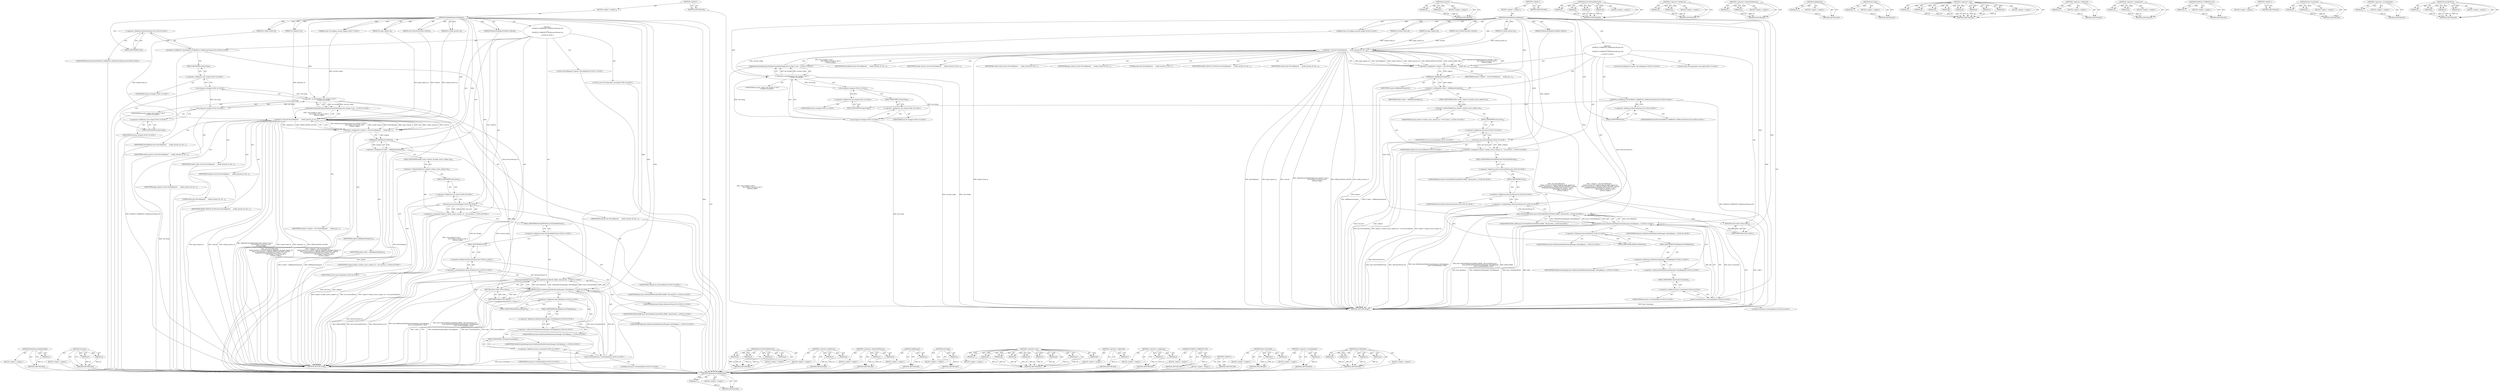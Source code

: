 digraph "base.BindOnce" {
vulnerable_141 [label=<(METHOD,MediaDeviceSaltAndOrigin)>];
vulnerable_142 [label=<(PARAM,p1)>];
vulnerable_143 [label=<(BLOCK,&lt;empty&gt;,&lt;empty&gt;)>];
vulnerable_144 [label=<(METHOD_RETURN,ANY)>];
vulnerable_162 [label=<(METHOD,std.move)>];
vulnerable_163 [label=<(PARAM,p1)>];
vulnerable_164 [label=<(PARAM,p2)>];
vulnerable_165 [label=<(BLOCK,&lt;empty&gt;,&lt;empty&gt;)>];
vulnerable_166 [label=<(METHOD_RETURN,ANY)>];
vulnerable_6 [label=<(METHOD,&lt;global&gt;)<SUB>1</SUB>>];
vulnerable_7 [label=<(BLOCK,&lt;empty&gt;,&lt;empty&gt;)<SUB>1</SUB>>];
vulnerable_8 [label=<(METHOD,MakeMediaAccessRequest)<SUB>1</SUB>>];
vulnerable_9 [label=<(PARAM,int render_process_id)<SUB>2</SUB>>];
vulnerable_10 [label=<(PARAM,int render_frame_id)<SUB>3</SUB>>];
vulnerable_11 [label=<(PARAM,int page_request_id)<SUB>4</SUB>>];
vulnerable_12 [label=<(PARAM,const StreamControls&amp; controls)<SUB>5</SUB>>];
vulnerable_13 [label="<(PARAM,const url::Origin&amp; security_origin)<SUB>6</SUB>>"];
vulnerable_14 [label=<(PARAM,MediaAccessRequestCallback callback)<SUB>7</SUB>>];
vulnerable_15 [label="<(BLOCK,{
   DCHECK_CURRENTLY_ON(BrowserThread::IO);
 
...,{
   DCHECK_CURRENTLY_ON(BrowserThread::IO);
 
...)<SUB>7</SUB>>"];
vulnerable_16 [label="<(DCHECK_CURRENTLY_ON,DCHECK_CURRENTLY_ON(BrowserThread::IO))<SUB>8</SUB>>"];
vulnerable_17 [label="<(&lt;operator&gt;.fieldAccess,BrowserThread::IO)<SUB>8</SUB>>"];
vulnerable_18 [label="<(IDENTIFIER,BrowserThread,DCHECK_CURRENTLY_ON(BrowserThread::IO))<SUB>8</SUB>>"];
vulnerable_19 [label=<(FIELD_IDENTIFIER,IO,IO)<SUB>8</SUB>>];
vulnerable_20 [label="<(LOCAL,DeviceRequest* request: DeviceRequest*)<SUB>10</SUB>>"];
vulnerable_21 [label=<(&lt;operator&gt;.assignment,* request = new DeviceRequest(
      render_pro...)<SUB>10</SUB>>];
vulnerable_22 [label=<(IDENTIFIER,request,* request = new DeviceRequest(
      render_pro...)<SUB>10</SUB>>];
vulnerable_23 [label=<(&lt;operator&gt;.new,new DeviceRequest(
      render_process_id, ren...)<SUB>10</SUB>>];
vulnerable_24 [label=<(IDENTIFIER,DeviceRequest,new DeviceRequest(
      render_process_id, ren...)<SUB>10</SUB>>];
vulnerable_25 [label=<(IDENTIFIER,render_process_id,new DeviceRequest(
      render_process_id, ren...)<SUB>11</SUB>>];
vulnerable_26 [label=<(IDENTIFIER,render_frame_id,new DeviceRequest(
      render_process_id, ren...)<SUB>11</SUB>>];
vulnerable_27 [label=<(IDENTIFIER,page_request_id,new DeviceRequest(
      render_process_id, ren...)<SUB>11</SUB>>];
vulnerable_28 [label=<(LITERAL,false,new DeviceRequest(
      render_process_id, ren...)<SUB>12</SUB>>];
vulnerable_29 [label=<(IDENTIFIER,MEDIA_DEVICE_ACCESS,new DeviceRequest(
      render_process_id, ren...)<SUB>12</SUB>>];
vulnerable_30 [label=<(IDENTIFIER,controls,new DeviceRequest(
      render_process_id, ren...)<SUB>12</SUB>>];
vulnerable_31 [label="<(MediaDeviceSaltAndOrigin,MediaDeviceSaltAndOrigin{std::string() /* salt ...)<SUB>13</SUB>>"];
vulnerable_32 [label="<(&lt;operator&gt;.arrayInitializer,{std::string() /* salt */,
                    ...)<SUB>13</SUB>>"];
vulnerable_33 [label="<(std.string,std::string())<SUB>13</SUB>>"];
vulnerable_34 [label="<(&lt;operator&gt;.fieldAccess,std::string)<SUB>13</SUB>>"];
vulnerable_35 [label="<(IDENTIFIER,std,std::string())<SUB>13</SUB>>"];
vulnerable_36 [label=<(FIELD_IDENTIFIER,string,string)<SUB>13</SUB>>];
vulnerable_37 [label="<(std.string,std::string())<SUB>14</SUB>>"];
vulnerable_38 [label="<(&lt;operator&gt;.fieldAccess,std::string)<SUB>14</SUB>>"];
vulnerable_39 [label="<(IDENTIFIER,std,std::string())<SUB>14</SUB>>"];
vulnerable_40 [label=<(FIELD_IDENTIFIER,string,string)<SUB>14</SUB>>];
vulnerable_41 [label="<(IDENTIFIER,security_origin,{std::string() /* salt */,
                    ...)<SUB>15</SUB>>"];
vulnerable_42 [label="<(LOCAL,const std.string label: std.string)<SUB>17</SUB>>"];
vulnerable_43 [label=<(&lt;operator&gt;.assignment,&amp; label = AddRequest(request))<SUB>17</SUB>>];
vulnerable_44 [label=<(IDENTIFIER,label,&amp; label = AddRequest(request))<SUB>17</SUB>>];
vulnerable_45 [label=<(AddRequest,AddRequest(request))<SUB>17</SUB>>];
vulnerable_46 [label=<(IDENTIFIER,request,AddRequest(request))<SUB>17</SUB>>];
vulnerable_47 [label="<(&lt;operator&gt;.assignment,request-&gt;media_access_request_cb = std::move(ca...)<SUB>19</SUB>>"];
vulnerable_48 [label=<(&lt;operator&gt;.indirectFieldAccess,request-&gt;media_access_request_cb)<SUB>19</SUB>>];
vulnerable_49 [label="<(IDENTIFIER,request,request-&gt;media_access_request_cb = std::move(ca...)<SUB>19</SUB>>"];
vulnerable_50 [label=<(FIELD_IDENTIFIER,media_access_request_cb,media_access_request_cb)<SUB>19</SUB>>];
vulnerable_51 [label="<(std.move,std::move(callback))<SUB>19</SUB>>"];
vulnerable_52 [label="<(&lt;operator&gt;.fieldAccess,std::move)<SUB>19</SUB>>"];
vulnerable_53 [label="<(IDENTIFIER,std,std::move(callback))<SUB>19</SUB>>"];
vulnerable_54 [label=<(FIELD_IDENTIFIER,move,move)<SUB>19</SUB>>];
vulnerable_55 [label="<(IDENTIFIER,callback,std::move(callback))<SUB>19</SUB>>"];
vulnerable_56 [label="<(base.PostTaskWithTraits,base::PostTaskWithTraits(FROM_HERE, {BrowserThr...)<SUB>20</SUB>>"];
vulnerable_57 [label="<(&lt;operator&gt;.fieldAccess,base::PostTaskWithTraits)<SUB>20</SUB>>"];
vulnerable_58 [label="<(IDENTIFIER,base,base::PostTaskWithTraits(FROM_HERE, {BrowserThr...)<SUB>20</SUB>>"];
vulnerable_59 [label=<(FIELD_IDENTIFIER,PostTaskWithTraits,PostTaskWithTraits)<SUB>20</SUB>>];
vulnerable_60 [label="<(IDENTIFIER,FROM_HERE,base::PostTaskWithTraits(FROM_HERE, {BrowserThr...)<SUB>20</SUB>>"];
vulnerable_61 [label="<(&lt;operator&gt;.arrayInitializer,{BrowserThread::IO})<SUB>20</SUB>>"];
vulnerable_62 [label="<(&lt;operator&gt;.fieldAccess,BrowserThread::IO)<SUB>20</SUB>>"];
vulnerable_63 [label="<(IDENTIFIER,BrowserThread,{BrowserThread::IO})<SUB>20</SUB>>"];
vulnerable_64 [label=<(FIELD_IDENTIFIER,IO,IO)<SUB>20</SUB>>];
vulnerable_65 [label="<(base.BindOnce,base::BindOnce(&amp;MediaStreamManager::SetUpReques...)<SUB>21</SUB>>"];
vulnerable_66 [label="<(&lt;operator&gt;.fieldAccess,base::BindOnce)<SUB>21</SUB>>"];
vulnerable_67 [label="<(IDENTIFIER,base,base::BindOnce(&amp;MediaStreamManager::SetUpReques...)<SUB>21</SUB>>"];
vulnerable_68 [label=<(FIELD_IDENTIFIER,BindOnce,BindOnce)<SUB>21</SUB>>];
vulnerable_69 [label="<(&lt;operator&gt;.addressOf,&amp;MediaStreamManager::SetUpRequest)<SUB>21</SUB>>"];
vulnerable_70 [label="<(&lt;operator&gt;.fieldAccess,MediaStreamManager::SetUpRequest)<SUB>21</SUB>>"];
vulnerable_71 [label="<(IDENTIFIER,MediaStreamManager,base::BindOnce(&amp;MediaStreamManager::SetUpReques...)<SUB>21</SUB>>"];
vulnerable_72 [label=<(FIELD_IDENTIFIER,SetUpRequest,SetUpRequest)<SUB>21</SUB>>];
vulnerable_73 [label="<(base.Unretained,base::Unretained(this))<SUB>22</SUB>>"];
vulnerable_74 [label="<(&lt;operator&gt;.fieldAccess,base::Unretained)<SUB>22</SUB>>"];
vulnerable_75 [label="<(IDENTIFIER,base,base::Unretained(this))<SUB>22</SUB>>"];
vulnerable_76 [label=<(FIELD_IDENTIFIER,Unretained,Unretained)<SUB>22</SUB>>];
vulnerable_77 [label="<(LITERAL,this,base::Unretained(this))<SUB>22</SUB>>"];
vulnerable_78 [label="<(IDENTIFIER,label,base::BindOnce(&amp;MediaStreamManager::SetUpReques...)<SUB>22</SUB>>"];
vulnerable_79 [label=<(RETURN,return label;,return label;)<SUB>23</SUB>>];
vulnerable_80 [label=<(IDENTIFIER,label,return label;)<SUB>23</SUB>>];
vulnerable_81 [label=<(METHOD_RETURN,string)<SUB>1</SUB>>];
vulnerable_83 [label=<(METHOD_RETURN,ANY)<SUB>1</SUB>>];
vulnerable_167 [label=<(METHOD,base.PostTaskWithTraits)>];
vulnerable_168 [label=<(PARAM,p1)>];
vulnerable_169 [label=<(PARAM,p2)>];
vulnerable_170 [label=<(PARAM,p3)>];
vulnerable_171 [label=<(PARAM,p4)>];
vulnerable_172 [label=<(BLOCK,&lt;empty&gt;,&lt;empty&gt;)>];
vulnerable_173 [label=<(METHOD_RETURN,ANY)>];
vulnerable_120 [label=<(METHOD,&lt;operator&gt;.fieldAccess)>];
vulnerable_121 [label=<(PARAM,p1)>];
vulnerable_122 [label=<(PARAM,p2)>];
vulnerable_123 [label=<(BLOCK,&lt;empty&gt;,&lt;empty&gt;)>];
vulnerable_124 [label=<(METHOD_RETURN,ANY)>];
vulnerable_157 [label=<(METHOD,&lt;operator&gt;.indirectFieldAccess)>];
vulnerable_158 [label=<(PARAM,p1)>];
vulnerable_159 [label=<(PARAM,p2)>];
vulnerable_160 [label=<(BLOCK,&lt;empty&gt;,&lt;empty&gt;)>];
vulnerable_161 [label=<(METHOD_RETURN,ANY)>];
vulnerable_153 [label=<(METHOD,AddRequest)>];
vulnerable_154 [label=<(PARAM,p1)>];
vulnerable_155 [label=<(BLOCK,&lt;empty&gt;,&lt;empty&gt;)>];
vulnerable_156 [label=<(METHOD_RETURN,ANY)>];
vulnerable_149 [label=<(METHOD,std.string)>];
vulnerable_150 [label=<(PARAM,p1)>];
vulnerable_151 [label=<(BLOCK,&lt;empty&gt;,&lt;empty&gt;)>];
vulnerable_152 [label=<(METHOD_RETURN,ANY)>];
vulnerable_130 [label=<(METHOD,&lt;operator&gt;.new)>];
vulnerable_131 [label=<(PARAM,p1)>];
vulnerable_132 [label=<(PARAM,p2)>];
vulnerable_133 [label=<(PARAM,p3)>];
vulnerable_134 [label=<(PARAM,p4)>];
vulnerable_135 [label=<(PARAM,p5)>];
vulnerable_136 [label=<(PARAM,p6)>];
vulnerable_137 [label=<(PARAM,p7)>];
vulnerable_138 [label=<(PARAM,p8)>];
vulnerable_139 [label=<(BLOCK,&lt;empty&gt;,&lt;empty&gt;)>];
vulnerable_140 [label=<(METHOD_RETURN,ANY)>];
vulnerable_181 [label=<(METHOD,&lt;operator&gt;.addressOf)>];
vulnerable_182 [label=<(PARAM,p1)>];
vulnerable_183 [label=<(BLOCK,&lt;empty&gt;,&lt;empty&gt;)>];
vulnerable_184 [label=<(METHOD_RETURN,ANY)>];
vulnerable_125 [label=<(METHOD,&lt;operator&gt;.assignment)>];
vulnerable_126 [label=<(PARAM,p1)>];
vulnerable_127 [label=<(PARAM,p2)>];
vulnerable_128 [label=<(BLOCK,&lt;empty&gt;,&lt;empty&gt;)>];
vulnerable_129 [label=<(METHOD_RETURN,ANY)>];
vulnerable_116 [label=<(METHOD,DCHECK_CURRENTLY_ON)>];
vulnerable_117 [label=<(PARAM,p1)>];
vulnerable_118 [label=<(BLOCK,&lt;empty&gt;,&lt;empty&gt;)>];
vulnerable_119 [label=<(METHOD_RETURN,ANY)>];
vulnerable_110 [label=<(METHOD,&lt;global&gt;)<SUB>1</SUB>>];
vulnerable_111 [label=<(BLOCK,&lt;empty&gt;,&lt;empty&gt;)>];
vulnerable_112 [label=<(METHOD_RETURN,ANY)>];
vulnerable_185 [label=<(METHOD,base.Unretained)>];
vulnerable_186 [label=<(PARAM,p1)>];
vulnerable_187 [label=<(PARAM,p2)>];
vulnerable_188 [label=<(BLOCK,&lt;empty&gt;,&lt;empty&gt;)>];
vulnerable_189 [label=<(METHOD_RETURN,ANY)>];
vulnerable_145 [label=<(METHOD,&lt;operator&gt;.arrayInitializer)>];
vulnerable_146 [label=<(PARAM,p1)>];
vulnerable_147 [label=<(BLOCK,&lt;empty&gt;,&lt;empty&gt;)>];
vulnerable_148 [label=<(METHOD_RETURN,ANY)>];
vulnerable_174 [label=<(METHOD,base.BindOnce)>];
vulnerable_175 [label=<(PARAM,p1)>];
vulnerable_176 [label=<(PARAM,p2)>];
vulnerable_177 [label=<(PARAM,p3)>];
vulnerable_178 [label=<(PARAM,p4)>];
vulnerable_179 [label=<(BLOCK,&lt;empty&gt;,&lt;empty&gt;)>];
vulnerable_180 [label=<(METHOD_RETURN,ANY)>];
fixed_144 [label=<(METHOD,MediaDeviceSaltAndOrigin)>];
fixed_145 [label=<(PARAM,p1)>];
fixed_146 [label=<(BLOCK,&lt;empty&gt;,&lt;empty&gt;)>];
fixed_147 [label=<(METHOD_RETURN,ANY)>];
fixed_165 [label=<(METHOD,std.move)>];
fixed_166 [label=<(PARAM,p1)>];
fixed_167 [label=<(PARAM,p2)>];
fixed_168 [label=<(BLOCK,&lt;empty&gt;,&lt;empty&gt;)>];
fixed_169 [label=<(METHOD_RETURN,ANY)>];
fixed_6 [label=<(METHOD,&lt;global&gt;)<SUB>1</SUB>>];
fixed_7 [label=<(BLOCK,&lt;empty&gt;,&lt;empty&gt;)<SUB>1</SUB>>];
fixed_8 [label=<(METHOD,MakeMediaAccessRequest)<SUB>1</SUB>>];
fixed_9 [label=<(PARAM,int render_process_id)<SUB>2</SUB>>];
fixed_10 [label=<(PARAM,int render_frame_id)<SUB>3</SUB>>];
fixed_11 [label=<(PARAM,int requester_id)<SUB>4</SUB>>];
fixed_12 [label=<(PARAM,int page_request_id)<SUB>5</SUB>>];
fixed_13 [label=<(PARAM,const StreamControls&amp; controls)<SUB>6</SUB>>];
fixed_14 [label="<(PARAM,const url::Origin&amp; security_origin)<SUB>7</SUB>>"];
fixed_15 [label=<(PARAM,MediaAccessRequestCallback callback)<SUB>8</SUB>>];
fixed_16 [label="<(BLOCK,{
   DCHECK_CURRENTLY_ON(BrowserThread::IO);
 
...,{
   DCHECK_CURRENTLY_ON(BrowserThread::IO);
 
...)<SUB>8</SUB>>"];
fixed_17 [label="<(DCHECK_CURRENTLY_ON,DCHECK_CURRENTLY_ON(BrowserThread::IO))<SUB>9</SUB>>"];
fixed_18 [label="<(&lt;operator&gt;.fieldAccess,BrowserThread::IO)<SUB>9</SUB>>"];
fixed_19 [label="<(IDENTIFIER,BrowserThread,DCHECK_CURRENTLY_ON(BrowserThread::IO))<SUB>9</SUB>>"];
fixed_20 [label=<(FIELD_IDENTIFIER,IO,IO)<SUB>9</SUB>>];
fixed_21 [label="<(LOCAL,DeviceRequest* request: DeviceRequest*)<SUB>11</SUB>>"];
fixed_22 [label=<(&lt;operator&gt;.assignment,* request = new DeviceRequest(
      render_pro...)<SUB>11</SUB>>];
fixed_23 [label=<(IDENTIFIER,request,* request = new DeviceRequest(
      render_pro...)<SUB>11</SUB>>];
fixed_24 [label=<(&lt;operator&gt;.new,new DeviceRequest(
      render_process_id, ren...)<SUB>11</SUB>>];
fixed_25 [label=<(IDENTIFIER,DeviceRequest,new DeviceRequest(
      render_process_id, ren...)<SUB>11</SUB>>];
fixed_26 [label=<(IDENTIFIER,render_process_id,new DeviceRequest(
      render_process_id, ren...)<SUB>12</SUB>>];
fixed_27 [label=<(IDENTIFIER,render_frame_id,new DeviceRequest(
      render_process_id, ren...)<SUB>12</SUB>>];
fixed_28 [label=<(IDENTIFIER,requester_id,new DeviceRequest(
      render_process_id, ren...)<SUB>12</SUB>>];
fixed_29 [label=<(IDENTIFIER,page_request_id,new DeviceRequest(
      render_process_id, ren...)<SUB>12</SUB>>];
fixed_30 [label=<(LITERAL,false,new DeviceRequest(
      render_process_id, ren...)<SUB>13</SUB>>];
fixed_31 [label=<(IDENTIFIER,MEDIA_DEVICE_ACCESS,new DeviceRequest(
      render_process_id, ren...)<SUB>13</SUB>>];
fixed_32 [label=<(IDENTIFIER,controls,new DeviceRequest(
      render_process_id, ren...)<SUB>13</SUB>>];
fixed_33 [label="<(MediaDeviceSaltAndOrigin,MediaDeviceSaltAndOrigin{std::string() /* salt ...)<SUB>14</SUB>>"];
fixed_34 [label="<(&lt;operator&gt;.arrayInitializer,{std::string() /* salt */,
                    ...)<SUB>14</SUB>>"];
fixed_35 [label="<(std.string,std::string())<SUB>14</SUB>>"];
fixed_36 [label="<(&lt;operator&gt;.fieldAccess,std::string)<SUB>14</SUB>>"];
fixed_37 [label="<(IDENTIFIER,std,std::string())<SUB>14</SUB>>"];
fixed_38 [label=<(FIELD_IDENTIFIER,string,string)<SUB>14</SUB>>];
fixed_39 [label="<(std.string,std::string())<SUB>15</SUB>>"];
fixed_40 [label="<(&lt;operator&gt;.fieldAccess,std::string)<SUB>15</SUB>>"];
fixed_41 [label="<(IDENTIFIER,std,std::string())<SUB>15</SUB>>"];
fixed_42 [label=<(FIELD_IDENTIFIER,string,string)<SUB>15</SUB>>];
fixed_43 [label="<(IDENTIFIER,security_origin,{std::string() /* salt */,
                    ...)<SUB>16</SUB>>"];
fixed_44 [label="<(LOCAL,const std.string label: std.string)<SUB>18</SUB>>"];
fixed_45 [label=<(&lt;operator&gt;.assignment,&amp; label = AddRequest(request))<SUB>18</SUB>>];
fixed_46 [label=<(IDENTIFIER,label,&amp; label = AddRequest(request))<SUB>18</SUB>>];
fixed_47 [label=<(AddRequest,AddRequest(request))<SUB>18</SUB>>];
fixed_48 [label=<(IDENTIFIER,request,AddRequest(request))<SUB>18</SUB>>];
fixed_49 [label="<(&lt;operator&gt;.assignment,request-&gt;media_access_request_cb = std::move(ca...)<SUB>20</SUB>>"];
fixed_50 [label=<(&lt;operator&gt;.indirectFieldAccess,request-&gt;media_access_request_cb)<SUB>20</SUB>>];
fixed_51 [label="<(IDENTIFIER,request,request-&gt;media_access_request_cb = std::move(ca...)<SUB>20</SUB>>"];
fixed_52 [label=<(FIELD_IDENTIFIER,media_access_request_cb,media_access_request_cb)<SUB>20</SUB>>];
fixed_53 [label="<(std.move,std::move(callback))<SUB>20</SUB>>"];
fixed_54 [label="<(&lt;operator&gt;.fieldAccess,std::move)<SUB>20</SUB>>"];
fixed_55 [label="<(IDENTIFIER,std,std::move(callback))<SUB>20</SUB>>"];
fixed_56 [label=<(FIELD_IDENTIFIER,move,move)<SUB>20</SUB>>];
fixed_57 [label="<(IDENTIFIER,callback,std::move(callback))<SUB>20</SUB>>"];
fixed_58 [label="<(base.PostTaskWithTraits,base::PostTaskWithTraits(FROM_HERE, {BrowserThr...)<SUB>21</SUB>>"];
fixed_59 [label="<(&lt;operator&gt;.fieldAccess,base::PostTaskWithTraits)<SUB>21</SUB>>"];
fixed_60 [label="<(IDENTIFIER,base,base::PostTaskWithTraits(FROM_HERE, {BrowserThr...)<SUB>21</SUB>>"];
fixed_61 [label=<(FIELD_IDENTIFIER,PostTaskWithTraits,PostTaskWithTraits)<SUB>21</SUB>>];
fixed_62 [label="<(IDENTIFIER,FROM_HERE,base::PostTaskWithTraits(FROM_HERE, {BrowserThr...)<SUB>21</SUB>>"];
fixed_63 [label="<(&lt;operator&gt;.arrayInitializer,{BrowserThread::IO})<SUB>21</SUB>>"];
fixed_64 [label="<(&lt;operator&gt;.fieldAccess,BrowserThread::IO)<SUB>21</SUB>>"];
fixed_65 [label="<(IDENTIFIER,BrowserThread,{BrowserThread::IO})<SUB>21</SUB>>"];
fixed_66 [label=<(FIELD_IDENTIFIER,IO,IO)<SUB>21</SUB>>];
fixed_67 [label="<(base.BindOnce,base::BindOnce(&amp;MediaStreamManager::SetUpReques...)<SUB>22</SUB>>"];
fixed_68 [label="<(&lt;operator&gt;.fieldAccess,base::BindOnce)<SUB>22</SUB>>"];
fixed_69 [label="<(IDENTIFIER,base,base::BindOnce(&amp;MediaStreamManager::SetUpReques...)<SUB>22</SUB>>"];
fixed_70 [label=<(FIELD_IDENTIFIER,BindOnce,BindOnce)<SUB>22</SUB>>];
fixed_71 [label="<(&lt;operator&gt;.addressOf,&amp;MediaStreamManager::SetUpRequest)<SUB>22</SUB>>"];
fixed_72 [label="<(&lt;operator&gt;.fieldAccess,MediaStreamManager::SetUpRequest)<SUB>22</SUB>>"];
fixed_73 [label="<(IDENTIFIER,MediaStreamManager,base::BindOnce(&amp;MediaStreamManager::SetUpReques...)<SUB>22</SUB>>"];
fixed_74 [label=<(FIELD_IDENTIFIER,SetUpRequest,SetUpRequest)<SUB>22</SUB>>];
fixed_75 [label="<(base.Unretained,base::Unretained(this))<SUB>23</SUB>>"];
fixed_76 [label="<(&lt;operator&gt;.fieldAccess,base::Unretained)<SUB>23</SUB>>"];
fixed_77 [label="<(IDENTIFIER,base,base::Unretained(this))<SUB>23</SUB>>"];
fixed_78 [label=<(FIELD_IDENTIFIER,Unretained,Unretained)<SUB>23</SUB>>];
fixed_79 [label="<(LITERAL,this,base::Unretained(this))<SUB>23</SUB>>"];
fixed_80 [label="<(IDENTIFIER,label,base::BindOnce(&amp;MediaStreamManager::SetUpReques...)<SUB>23</SUB>>"];
fixed_81 [label=<(RETURN,return label;,return label;)<SUB>24</SUB>>];
fixed_82 [label=<(IDENTIFIER,label,return label;)<SUB>24</SUB>>];
fixed_83 [label=<(METHOD_RETURN,string)<SUB>1</SUB>>];
fixed_85 [label=<(METHOD_RETURN,ANY)<SUB>1</SUB>>];
fixed_170 [label=<(METHOD,base.PostTaskWithTraits)>];
fixed_171 [label=<(PARAM,p1)>];
fixed_172 [label=<(PARAM,p2)>];
fixed_173 [label=<(PARAM,p3)>];
fixed_174 [label=<(PARAM,p4)>];
fixed_175 [label=<(BLOCK,&lt;empty&gt;,&lt;empty&gt;)>];
fixed_176 [label=<(METHOD_RETURN,ANY)>];
fixed_122 [label=<(METHOD,&lt;operator&gt;.fieldAccess)>];
fixed_123 [label=<(PARAM,p1)>];
fixed_124 [label=<(PARAM,p2)>];
fixed_125 [label=<(BLOCK,&lt;empty&gt;,&lt;empty&gt;)>];
fixed_126 [label=<(METHOD_RETURN,ANY)>];
fixed_160 [label=<(METHOD,&lt;operator&gt;.indirectFieldAccess)>];
fixed_161 [label=<(PARAM,p1)>];
fixed_162 [label=<(PARAM,p2)>];
fixed_163 [label=<(BLOCK,&lt;empty&gt;,&lt;empty&gt;)>];
fixed_164 [label=<(METHOD_RETURN,ANY)>];
fixed_156 [label=<(METHOD,AddRequest)>];
fixed_157 [label=<(PARAM,p1)>];
fixed_158 [label=<(BLOCK,&lt;empty&gt;,&lt;empty&gt;)>];
fixed_159 [label=<(METHOD_RETURN,ANY)>];
fixed_152 [label=<(METHOD,std.string)>];
fixed_153 [label=<(PARAM,p1)>];
fixed_154 [label=<(BLOCK,&lt;empty&gt;,&lt;empty&gt;)>];
fixed_155 [label=<(METHOD_RETURN,ANY)>];
fixed_132 [label=<(METHOD,&lt;operator&gt;.new)>];
fixed_133 [label=<(PARAM,p1)>];
fixed_134 [label=<(PARAM,p2)>];
fixed_135 [label=<(PARAM,p3)>];
fixed_136 [label=<(PARAM,p4)>];
fixed_137 [label=<(PARAM,p5)>];
fixed_138 [label=<(PARAM,p6)>];
fixed_139 [label=<(PARAM,p7)>];
fixed_140 [label=<(PARAM,p8)>];
fixed_141 [label=<(PARAM,p9)>];
fixed_142 [label=<(BLOCK,&lt;empty&gt;,&lt;empty&gt;)>];
fixed_143 [label=<(METHOD_RETURN,ANY)>];
fixed_184 [label=<(METHOD,&lt;operator&gt;.addressOf)>];
fixed_185 [label=<(PARAM,p1)>];
fixed_186 [label=<(BLOCK,&lt;empty&gt;,&lt;empty&gt;)>];
fixed_187 [label=<(METHOD_RETURN,ANY)>];
fixed_127 [label=<(METHOD,&lt;operator&gt;.assignment)>];
fixed_128 [label=<(PARAM,p1)>];
fixed_129 [label=<(PARAM,p2)>];
fixed_130 [label=<(BLOCK,&lt;empty&gt;,&lt;empty&gt;)>];
fixed_131 [label=<(METHOD_RETURN,ANY)>];
fixed_118 [label=<(METHOD,DCHECK_CURRENTLY_ON)>];
fixed_119 [label=<(PARAM,p1)>];
fixed_120 [label=<(BLOCK,&lt;empty&gt;,&lt;empty&gt;)>];
fixed_121 [label=<(METHOD_RETURN,ANY)>];
fixed_112 [label=<(METHOD,&lt;global&gt;)<SUB>1</SUB>>];
fixed_113 [label=<(BLOCK,&lt;empty&gt;,&lt;empty&gt;)>];
fixed_114 [label=<(METHOD_RETURN,ANY)>];
fixed_188 [label=<(METHOD,base.Unretained)>];
fixed_189 [label=<(PARAM,p1)>];
fixed_190 [label=<(PARAM,p2)>];
fixed_191 [label=<(BLOCK,&lt;empty&gt;,&lt;empty&gt;)>];
fixed_192 [label=<(METHOD_RETURN,ANY)>];
fixed_148 [label=<(METHOD,&lt;operator&gt;.arrayInitializer)>];
fixed_149 [label=<(PARAM,p1)>];
fixed_150 [label=<(BLOCK,&lt;empty&gt;,&lt;empty&gt;)>];
fixed_151 [label=<(METHOD_RETURN,ANY)>];
fixed_177 [label=<(METHOD,base.BindOnce)>];
fixed_178 [label=<(PARAM,p1)>];
fixed_179 [label=<(PARAM,p2)>];
fixed_180 [label=<(PARAM,p3)>];
fixed_181 [label=<(PARAM,p4)>];
fixed_182 [label=<(BLOCK,&lt;empty&gt;,&lt;empty&gt;)>];
fixed_183 [label=<(METHOD_RETURN,ANY)>];
vulnerable_141 -> vulnerable_142  [key=0, label="AST: "];
vulnerable_141 -> vulnerable_142  [key=1, label="DDG: "];
vulnerable_141 -> vulnerable_143  [key=0, label="AST: "];
vulnerable_141 -> vulnerable_144  [key=0, label="AST: "];
vulnerable_141 -> vulnerable_144  [key=1, label="CFG: "];
vulnerable_142 -> vulnerable_144  [key=0, label="DDG: p1"];
vulnerable_162 -> vulnerable_163  [key=0, label="AST: "];
vulnerable_162 -> vulnerable_163  [key=1, label="DDG: "];
vulnerable_162 -> vulnerable_165  [key=0, label="AST: "];
vulnerable_162 -> vulnerable_164  [key=0, label="AST: "];
vulnerable_162 -> vulnerable_164  [key=1, label="DDG: "];
vulnerable_162 -> vulnerable_166  [key=0, label="AST: "];
vulnerable_162 -> vulnerable_166  [key=1, label="CFG: "];
vulnerable_163 -> vulnerable_166  [key=0, label="DDG: p1"];
vulnerable_164 -> vulnerable_166  [key=0, label="DDG: p2"];
vulnerable_6 -> vulnerable_7  [key=0, label="AST: "];
vulnerable_6 -> vulnerable_83  [key=0, label="AST: "];
vulnerable_6 -> vulnerable_83  [key=1, label="CFG: "];
vulnerable_7 -> vulnerable_8  [key=0, label="AST: "];
vulnerable_8 -> vulnerable_9  [key=0, label="AST: "];
vulnerable_8 -> vulnerable_9  [key=1, label="DDG: "];
vulnerable_8 -> vulnerable_10  [key=0, label="AST: "];
vulnerable_8 -> vulnerable_10  [key=1, label="DDG: "];
vulnerable_8 -> vulnerable_11  [key=0, label="AST: "];
vulnerable_8 -> vulnerable_11  [key=1, label="DDG: "];
vulnerable_8 -> vulnerable_12  [key=0, label="AST: "];
vulnerable_8 -> vulnerable_12  [key=1, label="DDG: "];
vulnerable_8 -> vulnerable_13  [key=0, label="AST: "];
vulnerable_8 -> vulnerable_13  [key=1, label="DDG: "];
vulnerable_8 -> vulnerable_14  [key=0, label="AST: "];
vulnerable_8 -> vulnerable_14  [key=1, label="DDG: "];
vulnerable_8 -> vulnerable_15  [key=0, label="AST: "];
vulnerable_8 -> vulnerable_81  [key=0, label="AST: "];
vulnerable_8 -> vulnerable_19  [key=0, label="CFG: "];
vulnerable_8 -> vulnerable_56  [key=0, label="DDG: "];
vulnerable_8 -> vulnerable_80  [key=0, label="DDG: "];
vulnerable_8 -> vulnerable_23  [key=0, label="DDG: "];
vulnerable_8 -> vulnerable_45  [key=0, label="DDG: "];
vulnerable_8 -> vulnerable_51  [key=0, label="DDG: "];
vulnerable_8 -> vulnerable_65  [key=0, label="DDG: "];
vulnerable_8 -> vulnerable_73  [key=0, label="DDG: "];
vulnerable_8 -> vulnerable_32  [key=0, label="DDG: "];
vulnerable_9 -> vulnerable_23  [key=0, label="DDG: render_process_id"];
vulnerable_10 -> vulnerable_23  [key=0, label="DDG: render_frame_id"];
vulnerable_11 -> vulnerable_23  [key=0, label="DDG: page_request_id"];
vulnerable_12 -> vulnerable_23  [key=0, label="DDG: controls"];
vulnerable_13 -> vulnerable_32  [key=0, label="DDG: security_origin"];
vulnerable_14 -> vulnerable_51  [key=0, label="DDG: callback"];
vulnerable_15 -> vulnerable_16  [key=0, label="AST: "];
vulnerable_15 -> vulnerable_20  [key=0, label="AST: "];
vulnerable_15 -> vulnerable_21  [key=0, label="AST: "];
vulnerable_15 -> vulnerable_42  [key=0, label="AST: "];
vulnerable_15 -> vulnerable_43  [key=0, label="AST: "];
vulnerable_15 -> vulnerable_47  [key=0, label="AST: "];
vulnerable_15 -> vulnerable_56  [key=0, label="AST: "];
vulnerable_15 -> vulnerable_79  [key=0, label="AST: "];
vulnerable_16 -> vulnerable_17  [key=0, label="AST: "];
vulnerable_16 -> vulnerable_36  [key=0, label="CFG: "];
vulnerable_16 -> vulnerable_81  [key=0, label="DDG: DCHECK_CURRENTLY_ON(BrowserThread::IO)"];
vulnerable_16 -> vulnerable_61  [key=0, label="DDG: BrowserThread::IO"];
vulnerable_17 -> vulnerable_18  [key=0, label="AST: "];
vulnerable_17 -> vulnerable_19  [key=0, label="AST: "];
vulnerable_17 -> vulnerable_16  [key=0, label="CFG: "];
vulnerable_19 -> vulnerable_17  [key=0, label="CFG: "];
vulnerable_21 -> vulnerable_22  [key=0, label="AST: "];
vulnerable_21 -> vulnerable_23  [key=0, label="AST: "];
vulnerable_21 -> vulnerable_45  [key=0, label="CFG: "];
vulnerable_21 -> vulnerable_45  [key=1, label="DDG: request"];
vulnerable_21 -> vulnerable_81  [key=0, label="DDG: new DeviceRequest(
      render_process_id, render_frame_id, page_request_id,
       false /* user gesture */, MEDIA_DEVICE_ACCESS, controls,
       MediaDeviceSaltAndOrigin{std::string() /* salt */,
                                std::string() /* group_id_salt */,
                               security_origin})"];
vulnerable_21 -> vulnerable_81  [key=1, label="DDG: * request = new DeviceRequest(
      render_process_id, render_frame_id, page_request_id,
       false /* user gesture */, MEDIA_DEVICE_ACCESS, controls,
       MediaDeviceSaltAndOrigin{std::string() /* salt */,
                                std::string() /* group_id_salt */,
                               security_origin})"];
vulnerable_23 -> vulnerable_24  [key=0, label="AST: "];
vulnerable_23 -> vulnerable_25  [key=0, label="AST: "];
vulnerable_23 -> vulnerable_26  [key=0, label="AST: "];
vulnerable_23 -> vulnerable_27  [key=0, label="AST: "];
vulnerable_23 -> vulnerable_28  [key=0, label="AST: "];
vulnerable_23 -> vulnerable_29  [key=0, label="AST: "];
vulnerable_23 -> vulnerable_30  [key=0, label="AST: "];
vulnerable_23 -> vulnerable_31  [key=0, label="AST: "];
vulnerable_23 -> vulnerable_21  [key=0, label="CFG: "];
vulnerable_23 -> vulnerable_21  [key=1, label="DDG: page_request_id"];
vulnerable_23 -> vulnerable_21  [key=2, label="DDG: DeviceRequest"];
vulnerable_23 -> vulnerable_21  [key=3, label="DDG: render_frame_id"];
vulnerable_23 -> vulnerable_21  [key=4, label="DDG: render_process_id"];
vulnerable_23 -> vulnerable_21  [key=5, label="DDG: MEDIA_DEVICE_ACCESS"];
vulnerable_23 -> vulnerable_21  [key=6, label="DDG: controls"];
vulnerable_23 -> vulnerable_21  [key=7, label="DDG: false"];
vulnerable_23 -> vulnerable_21  [key=8, label="DDG: MediaDeviceSaltAndOrigin{std::string() /* salt */,
                                std::string() /* group_id_salt */,
                               security_origin}"];
vulnerable_23 -> vulnerable_81  [key=0, label="DDG: DeviceRequest"];
vulnerable_23 -> vulnerable_81  [key=1, label="DDG: render_process_id"];
vulnerable_23 -> vulnerable_81  [key=2, label="DDG: render_frame_id"];
vulnerable_23 -> vulnerable_81  [key=3, label="DDG: page_request_id"];
vulnerable_23 -> vulnerable_81  [key=4, label="DDG: controls"];
vulnerable_23 -> vulnerable_81  [key=5, label="DDG: MediaDeviceSaltAndOrigin{std::string() /* salt */,
                                std::string() /* group_id_salt */,
                               security_origin}"];
vulnerable_23 -> vulnerable_81  [key=6, label="DDG: MEDIA_DEVICE_ACCESS"];
vulnerable_31 -> vulnerable_32  [key=0, label="AST: "];
vulnerable_31 -> vulnerable_23  [key=0, label="CFG: "];
vulnerable_31 -> vulnerable_23  [key=1, label="DDG: {std::string() /* salt */,
                                std::string() /* group_id_salt */,
                               security_origin}"];
vulnerable_31 -> vulnerable_81  [key=0, label="DDG: {std::string() /* salt */,
                                std::string() /* group_id_salt */,
                               security_origin}"];
vulnerable_32 -> vulnerable_33  [key=0, label="AST: "];
vulnerable_32 -> vulnerable_37  [key=0, label="AST: "];
vulnerable_32 -> vulnerable_41  [key=0, label="AST: "];
vulnerable_32 -> vulnerable_31  [key=0, label="CFG: "];
vulnerable_32 -> vulnerable_31  [key=1, label="DDG: std::string()"];
vulnerable_32 -> vulnerable_31  [key=2, label="DDG: security_origin"];
vulnerable_32 -> vulnerable_81  [key=0, label="DDG: std::string()"];
vulnerable_32 -> vulnerable_81  [key=1, label="DDG: security_origin"];
vulnerable_33 -> vulnerable_34  [key=0, label="AST: "];
vulnerable_33 -> vulnerable_40  [key=0, label="CFG: "];
vulnerable_33 -> vulnerable_32  [key=0, label="DDG: std::string"];
vulnerable_33 -> vulnerable_37  [key=0, label="DDG: std::string"];
vulnerable_34 -> vulnerable_35  [key=0, label="AST: "];
vulnerable_34 -> vulnerable_36  [key=0, label="AST: "];
vulnerable_34 -> vulnerable_33  [key=0, label="CFG: "];
vulnerable_36 -> vulnerable_34  [key=0, label="CFG: "];
vulnerable_37 -> vulnerable_38  [key=0, label="AST: "];
vulnerable_37 -> vulnerable_32  [key=0, label="CFG: "];
vulnerable_37 -> vulnerable_32  [key=1, label="DDG: std::string"];
vulnerable_37 -> vulnerable_81  [key=0, label="DDG: std::string"];
vulnerable_38 -> vulnerable_39  [key=0, label="AST: "];
vulnerable_38 -> vulnerable_40  [key=0, label="AST: "];
vulnerable_38 -> vulnerable_37  [key=0, label="CFG: "];
vulnerable_40 -> vulnerable_38  [key=0, label="CFG: "];
vulnerable_43 -> vulnerable_44  [key=0, label="AST: "];
vulnerable_43 -> vulnerable_45  [key=0, label="AST: "];
vulnerable_43 -> vulnerable_50  [key=0, label="CFG: "];
vulnerable_43 -> vulnerable_81  [key=0, label="DDG: AddRequest(request)"];
vulnerable_43 -> vulnerable_81  [key=1, label="DDG: &amp; label = AddRequest(request)"];
vulnerable_43 -> vulnerable_65  [key=0, label="DDG: label"];
vulnerable_45 -> vulnerable_46  [key=0, label="AST: "];
vulnerable_45 -> vulnerable_43  [key=0, label="CFG: "];
vulnerable_45 -> vulnerable_43  [key=1, label="DDG: request"];
vulnerable_45 -> vulnerable_81  [key=0, label="DDG: request"];
vulnerable_47 -> vulnerable_48  [key=0, label="AST: "];
vulnerable_47 -> vulnerable_51  [key=0, label="AST: "];
vulnerable_47 -> vulnerable_59  [key=0, label="CFG: "];
vulnerable_47 -> vulnerable_81  [key=0, label="DDG: request-&gt;media_access_request_cb"];
vulnerable_47 -> vulnerable_81  [key=1, label="DDG: std::move(callback)"];
vulnerable_47 -> vulnerable_81  [key=2, label="DDG: request-&gt;media_access_request_cb = std::move(callback)"];
vulnerable_48 -> vulnerable_49  [key=0, label="AST: "];
vulnerable_48 -> vulnerable_50  [key=0, label="AST: "];
vulnerable_48 -> vulnerable_54  [key=0, label="CFG: "];
vulnerable_50 -> vulnerable_48  [key=0, label="CFG: "];
vulnerable_51 -> vulnerable_52  [key=0, label="AST: "];
vulnerable_51 -> vulnerable_55  [key=0, label="AST: "];
vulnerable_51 -> vulnerable_47  [key=0, label="CFG: "];
vulnerable_51 -> vulnerable_47  [key=1, label="DDG: std::move"];
vulnerable_51 -> vulnerable_47  [key=2, label="DDG: callback"];
vulnerable_51 -> vulnerable_81  [key=0, label="DDG: std::move"];
vulnerable_51 -> vulnerable_81  [key=1, label="DDG: callback"];
vulnerable_52 -> vulnerable_53  [key=0, label="AST: "];
vulnerable_52 -> vulnerable_54  [key=0, label="AST: "];
vulnerable_52 -> vulnerable_51  [key=0, label="CFG: "];
vulnerable_54 -> vulnerable_52  [key=0, label="CFG: "];
vulnerable_56 -> vulnerable_57  [key=0, label="AST: "];
vulnerable_56 -> vulnerable_60  [key=0, label="AST: "];
vulnerable_56 -> vulnerable_61  [key=0, label="AST: "];
vulnerable_56 -> vulnerable_65  [key=0, label="AST: "];
vulnerable_56 -> vulnerable_79  [key=0, label="CFG: "];
vulnerable_56 -> vulnerable_81  [key=0, label="DDG: base::PostTaskWithTraits"];
vulnerable_56 -> vulnerable_81  [key=1, label="DDG: {BrowserThread::IO}"];
vulnerable_56 -> vulnerable_81  [key=2, label="DDG: base::BindOnce(&amp;MediaStreamManager::SetUpRequest,
                                          base::Unretained(this), label)"];
vulnerable_56 -> vulnerable_81  [key=3, label="DDG: base::PostTaskWithTraits(FROM_HERE, {BrowserThread::IO},
                           base::BindOnce(&amp;MediaStreamManager::SetUpRequest,
                                          base::Unretained(this), label))"];
vulnerable_56 -> vulnerable_81  [key=4, label="DDG: FROM_HERE"];
vulnerable_57 -> vulnerable_58  [key=0, label="AST: "];
vulnerable_57 -> vulnerable_59  [key=0, label="AST: "];
vulnerable_57 -> vulnerable_64  [key=0, label="CFG: "];
vulnerable_59 -> vulnerable_57  [key=0, label="CFG: "];
vulnerable_61 -> vulnerable_62  [key=0, label="AST: "];
vulnerable_61 -> vulnerable_68  [key=0, label="CFG: "];
vulnerable_61 -> vulnerable_81  [key=0, label="DDG: BrowserThread::IO"];
vulnerable_61 -> vulnerable_56  [key=0, label="DDG: BrowserThread::IO"];
vulnerable_62 -> vulnerable_63  [key=0, label="AST: "];
vulnerable_62 -> vulnerable_64  [key=0, label="AST: "];
vulnerable_62 -> vulnerable_61  [key=0, label="CFG: "];
vulnerable_64 -> vulnerable_62  [key=0, label="CFG: "];
vulnerable_65 -> vulnerable_66  [key=0, label="AST: "];
vulnerable_65 -> vulnerable_69  [key=0, label="AST: "];
vulnerable_65 -> vulnerable_73  [key=0, label="AST: "];
vulnerable_65 -> vulnerable_78  [key=0, label="AST: "];
vulnerable_65 -> vulnerable_56  [key=0, label="CFG: "];
vulnerable_65 -> vulnerable_56  [key=1, label="DDG: base::BindOnce"];
vulnerable_65 -> vulnerable_56  [key=2, label="DDG: &amp;MediaStreamManager::SetUpRequest"];
vulnerable_65 -> vulnerable_56  [key=3, label="DDG: base::Unretained(this)"];
vulnerable_65 -> vulnerable_56  [key=4, label="DDG: label"];
vulnerable_65 -> vulnerable_81  [key=0, label="DDG: base::BindOnce"];
vulnerable_65 -> vulnerable_81  [key=1, label="DDG: &amp;MediaStreamManager::SetUpRequest"];
vulnerable_65 -> vulnerable_81  [key=2, label="DDG: base::Unretained(this)"];
vulnerable_65 -> vulnerable_81  [key=3, label="DDG: label"];
vulnerable_65 -> vulnerable_80  [key=0, label="DDG: label"];
vulnerable_66 -> vulnerable_67  [key=0, label="AST: "];
vulnerable_66 -> vulnerable_68  [key=0, label="AST: "];
vulnerable_66 -> vulnerable_72  [key=0, label="CFG: "];
vulnerable_68 -> vulnerable_66  [key=0, label="CFG: "];
vulnerable_69 -> vulnerable_70  [key=0, label="AST: "];
vulnerable_69 -> vulnerable_76  [key=0, label="CFG: "];
vulnerable_70 -> vulnerable_71  [key=0, label="AST: "];
vulnerable_70 -> vulnerable_72  [key=0, label="AST: "];
vulnerable_70 -> vulnerable_69  [key=0, label="CFG: "];
vulnerable_72 -> vulnerable_70  [key=0, label="CFG: "];
vulnerable_73 -> vulnerable_74  [key=0, label="AST: "];
vulnerable_73 -> vulnerable_77  [key=0, label="AST: "];
vulnerable_73 -> vulnerable_65  [key=0, label="CFG: "];
vulnerable_73 -> vulnerable_65  [key=1, label="DDG: base::Unretained"];
vulnerable_73 -> vulnerable_65  [key=2, label="DDG: this"];
vulnerable_73 -> vulnerable_81  [key=0, label="DDG: base::Unretained"];
vulnerable_74 -> vulnerable_75  [key=0, label="AST: "];
vulnerable_74 -> vulnerable_76  [key=0, label="AST: "];
vulnerable_74 -> vulnerable_73  [key=0, label="CFG: "];
vulnerable_76 -> vulnerable_74  [key=0, label="CFG: "];
vulnerable_79 -> vulnerable_80  [key=0, label="AST: "];
vulnerable_79 -> vulnerable_81  [key=0, label="CFG: "];
vulnerable_79 -> vulnerable_81  [key=1, label="DDG: &lt;RET&gt;"];
vulnerable_80 -> vulnerable_79  [key=0, label="DDG: label"];
vulnerable_167 -> vulnerable_168  [key=0, label="AST: "];
vulnerable_167 -> vulnerable_168  [key=1, label="DDG: "];
vulnerable_167 -> vulnerable_172  [key=0, label="AST: "];
vulnerable_167 -> vulnerable_169  [key=0, label="AST: "];
vulnerable_167 -> vulnerable_169  [key=1, label="DDG: "];
vulnerable_167 -> vulnerable_173  [key=0, label="AST: "];
vulnerable_167 -> vulnerable_173  [key=1, label="CFG: "];
vulnerable_167 -> vulnerable_170  [key=0, label="AST: "];
vulnerable_167 -> vulnerable_170  [key=1, label="DDG: "];
vulnerable_167 -> vulnerable_171  [key=0, label="AST: "];
vulnerable_167 -> vulnerable_171  [key=1, label="DDG: "];
vulnerable_168 -> vulnerable_173  [key=0, label="DDG: p1"];
vulnerable_169 -> vulnerable_173  [key=0, label="DDG: p2"];
vulnerable_170 -> vulnerable_173  [key=0, label="DDG: p3"];
vulnerable_171 -> vulnerable_173  [key=0, label="DDG: p4"];
vulnerable_120 -> vulnerable_121  [key=0, label="AST: "];
vulnerable_120 -> vulnerable_121  [key=1, label="DDG: "];
vulnerable_120 -> vulnerable_123  [key=0, label="AST: "];
vulnerable_120 -> vulnerable_122  [key=0, label="AST: "];
vulnerable_120 -> vulnerable_122  [key=1, label="DDG: "];
vulnerable_120 -> vulnerable_124  [key=0, label="AST: "];
vulnerable_120 -> vulnerable_124  [key=1, label="CFG: "];
vulnerable_121 -> vulnerable_124  [key=0, label="DDG: p1"];
vulnerable_122 -> vulnerable_124  [key=0, label="DDG: p2"];
vulnerable_157 -> vulnerable_158  [key=0, label="AST: "];
vulnerable_157 -> vulnerable_158  [key=1, label="DDG: "];
vulnerable_157 -> vulnerable_160  [key=0, label="AST: "];
vulnerable_157 -> vulnerable_159  [key=0, label="AST: "];
vulnerable_157 -> vulnerable_159  [key=1, label="DDG: "];
vulnerable_157 -> vulnerable_161  [key=0, label="AST: "];
vulnerable_157 -> vulnerable_161  [key=1, label="CFG: "];
vulnerable_158 -> vulnerable_161  [key=0, label="DDG: p1"];
vulnerable_159 -> vulnerable_161  [key=0, label="DDG: p2"];
vulnerable_153 -> vulnerable_154  [key=0, label="AST: "];
vulnerable_153 -> vulnerable_154  [key=1, label="DDG: "];
vulnerable_153 -> vulnerable_155  [key=0, label="AST: "];
vulnerable_153 -> vulnerable_156  [key=0, label="AST: "];
vulnerable_153 -> vulnerable_156  [key=1, label="CFG: "];
vulnerable_154 -> vulnerable_156  [key=0, label="DDG: p1"];
vulnerable_149 -> vulnerable_150  [key=0, label="AST: "];
vulnerable_149 -> vulnerable_150  [key=1, label="DDG: "];
vulnerable_149 -> vulnerable_151  [key=0, label="AST: "];
vulnerable_149 -> vulnerable_152  [key=0, label="AST: "];
vulnerable_149 -> vulnerable_152  [key=1, label="CFG: "];
vulnerable_150 -> vulnerable_152  [key=0, label="DDG: p1"];
vulnerable_130 -> vulnerable_131  [key=0, label="AST: "];
vulnerable_130 -> vulnerable_131  [key=1, label="DDG: "];
vulnerable_130 -> vulnerable_139  [key=0, label="AST: "];
vulnerable_130 -> vulnerable_132  [key=0, label="AST: "];
vulnerable_130 -> vulnerable_132  [key=1, label="DDG: "];
vulnerable_130 -> vulnerable_140  [key=0, label="AST: "];
vulnerable_130 -> vulnerable_140  [key=1, label="CFG: "];
vulnerable_130 -> vulnerable_133  [key=0, label="AST: "];
vulnerable_130 -> vulnerable_133  [key=1, label="DDG: "];
vulnerable_130 -> vulnerable_134  [key=0, label="AST: "];
vulnerable_130 -> vulnerable_134  [key=1, label="DDG: "];
vulnerable_130 -> vulnerable_135  [key=0, label="AST: "];
vulnerable_130 -> vulnerable_135  [key=1, label="DDG: "];
vulnerable_130 -> vulnerable_136  [key=0, label="AST: "];
vulnerable_130 -> vulnerable_136  [key=1, label="DDG: "];
vulnerable_130 -> vulnerable_137  [key=0, label="AST: "];
vulnerable_130 -> vulnerable_137  [key=1, label="DDG: "];
vulnerable_130 -> vulnerable_138  [key=0, label="AST: "];
vulnerable_130 -> vulnerable_138  [key=1, label="DDG: "];
vulnerable_131 -> vulnerable_140  [key=0, label="DDG: p1"];
vulnerable_132 -> vulnerable_140  [key=0, label="DDG: p2"];
vulnerable_133 -> vulnerable_140  [key=0, label="DDG: p3"];
vulnerable_134 -> vulnerable_140  [key=0, label="DDG: p4"];
vulnerable_135 -> vulnerable_140  [key=0, label="DDG: p5"];
vulnerable_136 -> vulnerable_140  [key=0, label="DDG: p6"];
vulnerable_137 -> vulnerable_140  [key=0, label="DDG: p7"];
vulnerable_138 -> vulnerable_140  [key=0, label="DDG: p8"];
vulnerable_181 -> vulnerable_182  [key=0, label="AST: "];
vulnerable_181 -> vulnerable_182  [key=1, label="DDG: "];
vulnerable_181 -> vulnerable_183  [key=0, label="AST: "];
vulnerable_181 -> vulnerable_184  [key=0, label="AST: "];
vulnerable_181 -> vulnerable_184  [key=1, label="CFG: "];
vulnerable_182 -> vulnerable_184  [key=0, label="DDG: p1"];
vulnerable_125 -> vulnerable_126  [key=0, label="AST: "];
vulnerable_125 -> vulnerable_126  [key=1, label="DDG: "];
vulnerable_125 -> vulnerable_128  [key=0, label="AST: "];
vulnerable_125 -> vulnerable_127  [key=0, label="AST: "];
vulnerable_125 -> vulnerable_127  [key=1, label="DDG: "];
vulnerable_125 -> vulnerable_129  [key=0, label="AST: "];
vulnerable_125 -> vulnerable_129  [key=1, label="CFG: "];
vulnerable_126 -> vulnerable_129  [key=0, label="DDG: p1"];
vulnerable_127 -> vulnerable_129  [key=0, label="DDG: p2"];
vulnerable_116 -> vulnerable_117  [key=0, label="AST: "];
vulnerable_116 -> vulnerable_117  [key=1, label="DDG: "];
vulnerable_116 -> vulnerable_118  [key=0, label="AST: "];
vulnerable_116 -> vulnerable_119  [key=0, label="AST: "];
vulnerable_116 -> vulnerable_119  [key=1, label="CFG: "];
vulnerable_117 -> vulnerable_119  [key=0, label="DDG: p1"];
vulnerable_110 -> vulnerable_111  [key=0, label="AST: "];
vulnerable_110 -> vulnerable_112  [key=0, label="AST: "];
vulnerable_110 -> vulnerable_112  [key=1, label="CFG: "];
vulnerable_185 -> vulnerable_186  [key=0, label="AST: "];
vulnerable_185 -> vulnerable_186  [key=1, label="DDG: "];
vulnerable_185 -> vulnerable_188  [key=0, label="AST: "];
vulnerable_185 -> vulnerable_187  [key=0, label="AST: "];
vulnerable_185 -> vulnerable_187  [key=1, label="DDG: "];
vulnerable_185 -> vulnerable_189  [key=0, label="AST: "];
vulnerable_185 -> vulnerable_189  [key=1, label="CFG: "];
vulnerable_186 -> vulnerable_189  [key=0, label="DDG: p1"];
vulnerable_187 -> vulnerable_189  [key=0, label="DDG: p2"];
vulnerable_145 -> vulnerable_146  [key=0, label="AST: "];
vulnerable_145 -> vulnerable_146  [key=1, label="DDG: "];
vulnerable_145 -> vulnerable_147  [key=0, label="AST: "];
vulnerable_145 -> vulnerable_148  [key=0, label="AST: "];
vulnerable_145 -> vulnerable_148  [key=1, label="CFG: "];
vulnerable_146 -> vulnerable_148  [key=0, label="DDG: p1"];
vulnerable_174 -> vulnerable_175  [key=0, label="AST: "];
vulnerable_174 -> vulnerable_175  [key=1, label="DDG: "];
vulnerable_174 -> vulnerable_179  [key=0, label="AST: "];
vulnerable_174 -> vulnerable_176  [key=0, label="AST: "];
vulnerable_174 -> vulnerable_176  [key=1, label="DDG: "];
vulnerable_174 -> vulnerable_180  [key=0, label="AST: "];
vulnerable_174 -> vulnerable_180  [key=1, label="CFG: "];
vulnerable_174 -> vulnerable_177  [key=0, label="AST: "];
vulnerable_174 -> vulnerable_177  [key=1, label="DDG: "];
vulnerable_174 -> vulnerable_178  [key=0, label="AST: "];
vulnerable_174 -> vulnerable_178  [key=1, label="DDG: "];
vulnerable_175 -> vulnerable_180  [key=0, label="DDG: p1"];
vulnerable_176 -> vulnerable_180  [key=0, label="DDG: p2"];
vulnerable_177 -> vulnerable_180  [key=0, label="DDG: p3"];
vulnerable_178 -> vulnerable_180  [key=0, label="DDG: p4"];
fixed_144 -> fixed_145  [key=0, label="AST: "];
fixed_144 -> fixed_145  [key=1, label="DDG: "];
fixed_144 -> fixed_146  [key=0, label="AST: "];
fixed_144 -> fixed_147  [key=0, label="AST: "];
fixed_144 -> fixed_147  [key=1, label="CFG: "];
fixed_145 -> fixed_147  [key=0, label="DDG: p1"];
fixed_146 -> vulnerable_141  [key=0];
fixed_147 -> vulnerable_141  [key=0];
fixed_165 -> fixed_166  [key=0, label="AST: "];
fixed_165 -> fixed_166  [key=1, label="DDG: "];
fixed_165 -> fixed_168  [key=0, label="AST: "];
fixed_165 -> fixed_167  [key=0, label="AST: "];
fixed_165 -> fixed_167  [key=1, label="DDG: "];
fixed_165 -> fixed_169  [key=0, label="AST: "];
fixed_165 -> fixed_169  [key=1, label="CFG: "];
fixed_166 -> fixed_169  [key=0, label="DDG: p1"];
fixed_167 -> fixed_169  [key=0, label="DDG: p2"];
fixed_168 -> vulnerable_141  [key=0];
fixed_169 -> vulnerable_141  [key=0];
fixed_6 -> fixed_7  [key=0, label="AST: "];
fixed_6 -> fixed_85  [key=0, label="AST: "];
fixed_6 -> fixed_85  [key=1, label="CFG: "];
fixed_7 -> fixed_8  [key=0, label="AST: "];
fixed_8 -> fixed_9  [key=0, label="AST: "];
fixed_8 -> fixed_9  [key=1, label="DDG: "];
fixed_8 -> fixed_10  [key=0, label="AST: "];
fixed_8 -> fixed_10  [key=1, label="DDG: "];
fixed_8 -> fixed_11  [key=0, label="AST: "];
fixed_8 -> fixed_11  [key=1, label="DDG: "];
fixed_8 -> fixed_12  [key=0, label="AST: "];
fixed_8 -> fixed_12  [key=1, label="DDG: "];
fixed_8 -> fixed_13  [key=0, label="AST: "];
fixed_8 -> fixed_13  [key=1, label="DDG: "];
fixed_8 -> fixed_14  [key=0, label="AST: "];
fixed_8 -> fixed_14  [key=1, label="DDG: "];
fixed_8 -> fixed_15  [key=0, label="AST: "];
fixed_8 -> fixed_15  [key=1, label="DDG: "];
fixed_8 -> fixed_16  [key=0, label="AST: "];
fixed_8 -> fixed_83  [key=0, label="AST: "];
fixed_8 -> fixed_20  [key=0, label="CFG: "];
fixed_8 -> fixed_58  [key=0, label="DDG: "];
fixed_8 -> fixed_82  [key=0, label="DDG: "];
fixed_8 -> fixed_24  [key=0, label="DDG: "];
fixed_8 -> fixed_47  [key=0, label="DDG: "];
fixed_8 -> fixed_53  [key=0, label="DDG: "];
fixed_8 -> fixed_67  [key=0, label="DDG: "];
fixed_8 -> fixed_75  [key=0, label="DDG: "];
fixed_8 -> fixed_34  [key=0, label="DDG: "];
fixed_9 -> fixed_24  [key=0, label="DDG: render_process_id"];
fixed_10 -> fixed_24  [key=0, label="DDG: render_frame_id"];
fixed_11 -> fixed_24  [key=0, label="DDG: requester_id"];
fixed_12 -> fixed_24  [key=0, label="DDG: page_request_id"];
fixed_13 -> fixed_24  [key=0, label="DDG: controls"];
fixed_14 -> fixed_34  [key=0, label="DDG: security_origin"];
fixed_15 -> fixed_53  [key=0, label="DDG: callback"];
fixed_16 -> fixed_17  [key=0, label="AST: "];
fixed_16 -> fixed_21  [key=0, label="AST: "];
fixed_16 -> fixed_22  [key=0, label="AST: "];
fixed_16 -> fixed_44  [key=0, label="AST: "];
fixed_16 -> fixed_45  [key=0, label="AST: "];
fixed_16 -> fixed_49  [key=0, label="AST: "];
fixed_16 -> fixed_58  [key=0, label="AST: "];
fixed_16 -> fixed_81  [key=0, label="AST: "];
fixed_17 -> fixed_18  [key=0, label="AST: "];
fixed_17 -> fixed_38  [key=0, label="CFG: "];
fixed_17 -> fixed_83  [key=0, label="DDG: DCHECK_CURRENTLY_ON(BrowserThread::IO)"];
fixed_17 -> fixed_63  [key=0, label="DDG: BrowserThread::IO"];
fixed_18 -> fixed_19  [key=0, label="AST: "];
fixed_18 -> fixed_20  [key=0, label="AST: "];
fixed_18 -> fixed_17  [key=0, label="CFG: "];
fixed_19 -> vulnerable_141  [key=0];
fixed_20 -> fixed_18  [key=0, label="CFG: "];
fixed_21 -> vulnerable_141  [key=0];
fixed_22 -> fixed_23  [key=0, label="AST: "];
fixed_22 -> fixed_24  [key=0, label="AST: "];
fixed_22 -> fixed_47  [key=0, label="CFG: "];
fixed_22 -> fixed_47  [key=1, label="DDG: request"];
fixed_22 -> fixed_83  [key=0, label="DDG: new DeviceRequest(
      render_process_id, render_frame_id, requester_id, page_request_id,
       false /* user gesture */, MEDIA_DEVICE_ACCESS, controls,
       MediaDeviceSaltAndOrigin{std::string() /* salt */,
                                std::string() /* group_id_salt */,
                               security_origin})"];
fixed_22 -> fixed_83  [key=1, label="DDG: * request = new DeviceRequest(
      render_process_id, render_frame_id, requester_id, page_request_id,
       false /* user gesture */, MEDIA_DEVICE_ACCESS, controls,
       MediaDeviceSaltAndOrigin{std::string() /* salt */,
                                std::string() /* group_id_salt */,
                               security_origin})"];
fixed_23 -> vulnerable_141  [key=0];
fixed_24 -> fixed_25  [key=0, label="AST: "];
fixed_24 -> fixed_26  [key=0, label="AST: "];
fixed_24 -> fixed_27  [key=0, label="AST: "];
fixed_24 -> fixed_28  [key=0, label="AST: "];
fixed_24 -> fixed_29  [key=0, label="AST: "];
fixed_24 -> fixed_30  [key=0, label="AST: "];
fixed_24 -> fixed_31  [key=0, label="AST: "];
fixed_24 -> fixed_32  [key=0, label="AST: "];
fixed_24 -> fixed_33  [key=0, label="AST: "];
fixed_24 -> fixed_22  [key=0, label="CFG: "];
fixed_24 -> fixed_22  [key=1, label="DDG: MediaDeviceSaltAndOrigin{std::string() /* salt */,
                                std::string() /* group_id_salt */,
                               security_origin}"];
fixed_24 -> fixed_22  [key=2, label="DDG: render_frame_id"];
fixed_24 -> fixed_22  [key=3, label="DDG: DeviceRequest"];
fixed_24 -> fixed_22  [key=4, label="DDG: page_request_id"];
fixed_24 -> fixed_22  [key=5, label="DDG: false"];
fixed_24 -> fixed_22  [key=6, label="DDG: render_process_id"];
fixed_24 -> fixed_22  [key=7, label="DDG: controls"];
fixed_24 -> fixed_22  [key=8, label="DDG: requester_id"];
fixed_24 -> fixed_22  [key=9, label="DDG: MEDIA_DEVICE_ACCESS"];
fixed_24 -> fixed_83  [key=0, label="DDG: DeviceRequest"];
fixed_24 -> fixed_83  [key=1, label="DDG: render_process_id"];
fixed_24 -> fixed_83  [key=2, label="DDG: render_frame_id"];
fixed_24 -> fixed_83  [key=3, label="DDG: requester_id"];
fixed_24 -> fixed_83  [key=4, label="DDG: page_request_id"];
fixed_24 -> fixed_83  [key=5, label="DDG: controls"];
fixed_24 -> fixed_83  [key=6, label="DDG: MediaDeviceSaltAndOrigin{std::string() /* salt */,
                                std::string() /* group_id_salt */,
                               security_origin}"];
fixed_24 -> fixed_83  [key=7, label="DDG: MEDIA_DEVICE_ACCESS"];
fixed_25 -> vulnerable_141  [key=0];
fixed_26 -> vulnerable_141  [key=0];
fixed_27 -> vulnerable_141  [key=0];
fixed_28 -> vulnerable_141  [key=0];
fixed_29 -> vulnerable_141  [key=0];
fixed_30 -> vulnerable_141  [key=0];
fixed_31 -> vulnerable_141  [key=0];
fixed_32 -> vulnerable_141  [key=0];
fixed_33 -> fixed_34  [key=0, label="AST: "];
fixed_33 -> fixed_24  [key=0, label="CFG: "];
fixed_33 -> fixed_24  [key=1, label="DDG: {std::string() /* salt */,
                                std::string() /* group_id_salt */,
                               security_origin}"];
fixed_33 -> fixed_83  [key=0, label="DDG: {std::string() /* salt */,
                                std::string() /* group_id_salt */,
                               security_origin}"];
fixed_34 -> fixed_35  [key=0, label="AST: "];
fixed_34 -> fixed_39  [key=0, label="AST: "];
fixed_34 -> fixed_43  [key=0, label="AST: "];
fixed_34 -> fixed_33  [key=0, label="CFG: "];
fixed_34 -> fixed_33  [key=1, label="DDG: std::string()"];
fixed_34 -> fixed_33  [key=2, label="DDG: security_origin"];
fixed_34 -> fixed_83  [key=0, label="DDG: std::string()"];
fixed_34 -> fixed_83  [key=1, label="DDG: security_origin"];
fixed_35 -> fixed_36  [key=0, label="AST: "];
fixed_35 -> fixed_42  [key=0, label="CFG: "];
fixed_35 -> fixed_34  [key=0, label="DDG: std::string"];
fixed_35 -> fixed_39  [key=0, label="DDG: std::string"];
fixed_36 -> fixed_37  [key=0, label="AST: "];
fixed_36 -> fixed_38  [key=0, label="AST: "];
fixed_36 -> fixed_35  [key=0, label="CFG: "];
fixed_37 -> vulnerable_141  [key=0];
fixed_38 -> fixed_36  [key=0, label="CFG: "];
fixed_39 -> fixed_40  [key=0, label="AST: "];
fixed_39 -> fixed_34  [key=0, label="CFG: "];
fixed_39 -> fixed_34  [key=1, label="DDG: std::string"];
fixed_39 -> fixed_83  [key=0, label="DDG: std::string"];
fixed_40 -> fixed_41  [key=0, label="AST: "];
fixed_40 -> fixed_42  [key=0, label="AST: "];
fixed_40 -> fixed_39  [key=0, label="CFG: "];
fixed_41 -> vulnerable_141  [key=0];
fixed_42 -> fixed_40  [key=0, label="CFG: "];
fixed_43 -> vulnerable_141  [key=0];
fixed_44 -> vulnerable_141  [key=0];
fixed_45 -> fixed_46  [key=0, label="AST: "];
fixed_45 -> fixed_47  [key=0, label="AST: "];
fixed_45 -> fixed_52  [key=0, label="CFG: "];
fixed_45 -> fixed_83  [key=0, label="DDG: AddRequest(request)"];
fixed_45 -> fixed_83  [key=1, label="DDG: &amp; label = AddRequest(request)"];
fixed_45 -> fixed_67  [key=0, label="DDG: label"];
fixed_46 -> vulnerable_141  [key=0];
fixed_47 -> fixed_48  [key=0, label="AST: "];
fixed_47 -> fixed_45  [key=0, label="CFG: "];
fixed_47 -> fixed_45  [key=1, label="DDG: request"];
fixed_47 -> fixed_83  [key=0, label="DDG: request"];
fixed_48 -> vulnerable_141  [key=0];
fixed_49 -> fixed_50  [key=0, label="AST: "];
fixed_49 -> fixed_53  [key=0, label="AST: "];
fixed_49 -> fixed_61  [key=0, label="CFG: "];
fixed_49 -> fixed_83  [key=0, label="DDG: request-&gt;media_access_request_cb"];
fixed_49 -> fixed_83  [key=1, label="DDG: std::move(callback)"];
fixed_49 -> fixed_83  [key=2, label="DDG: request-&gt;media_access_request_cb = std::move(callback)"];
fixed_50 -> fixed_51  [key=0, label="AST: "];
fixed_50 -> fixed_52  [key=0, label="AST: "];
fixed_50 -> fixed_56  [key=0, label="CFG: "];
fixed_51 -> vulnerable_141  [key=0];
fixed_52 -> fixed_50  [key=0, label="CFG: "];
fixed_53 -> fixed_54  [key=0, label="AST: "];
fixed_53 -> fixed_57  [key=0, label="AST: "];
fixed_53 -> fixed_49  [key=0, label="CFG: "];
fixed_53 -> fixed_49  [key=1, label="DDG: std::move"];
fixed_53 -> fixed_49  [key=2, label="DDG: callback"];
fixed_53 -> fixed_83  [key=0, label="DDG: std::move"];
fixed_53 -> fixed_83  [key=1, label="DDG: callback"];
fixed_54 -> fixed_55  [key=0, label="AST: "];
fixed_54 -> fixed_56  [key=0, label="AST: "];
fixed_54 -> fixed_53  [key=0, label="CFG: "];
fixed_55 -> vulnerable_141  [key=0];
fixed_56 -> fixed_54  [key=0, label="CFG: "];
fixed_57 -> vulnerable_141  [key=0];
fixed_58 -> fixed_59  [key=0, label="AST: "];
fixed_58 -> fixed_62  [key=0, label="AST: "];
fixed_58 -> fixed_63  [key=0, label="AST: "];
fixed_58 -> fixed_67  [key=0, label="AST: "];
fixed_58 -> fixed_81  [key=0, label="CFG: "];
fixed_58 -> fixed_83  [key=0, label="DDG: base::PostTaskWithTraits"];
fixed_58 -> fixed_83  [key=1, label="DDG: {BrowserThread::IO}"];
fixed_58 -> fixed_83  [key=2, label="DDG: base::BindOnce(&amp;MediaStreamManager::SetUpRequest,
                                          base::Unretained(this), label)"];
fixed_58 -> fixed_83  [key=3, label="DDG: base::PostTaskWithTraits(FROM_HERE, {BrowserThread::IO},
                           base::BindOnce(&amp;MediaStreamManager::SetUpRequest,
                                          base::Unretained(this), label))"];
fixed_58 -> fixed_83  [key=4, label="DDG: FROM_HERE"];
fixed_59 -> fixed_60  [key=0, label="AST: "];
fixed_59 -> fixed_61  [key=0, label="AST: "];
fixed_59 -> fixed_66  [key=0, label="CFG: "];
fixed_60 -> vulnerable_141  [key=0];
fixed_61 -> fixed_59  [key=0, label="CFG: "];
fixed_62 -> vulnerable_141  [key=0];
fixed_63 -> fixed_64  [key=0, label="AST: "];
fixed_63 -> fixed_70  [key=0, label="CFG: "];
fixed_63 -> fixed_83  [key=0, label="DDG: BrowserThread::IO"];
fixed_63 -> fixed_58  [key=0, label="DDG: BrowserThread::IO"];
fixed_64 -> fixed_65  [key=0, label="AST: "];
fixed_64 -> fixed_66  [key=0, label="AST: "];
fixed_64 -> fixed_63  [key=0, label="CFG: "];
fixed_65 -> vulnerable_141  [key=0];
fixed_66 -> fixed_64  [key=0, label="CFG: "];
fixed_67 -> fixed_68  [key=0, label="AST: "];
fixed_67 -> fixed_71  [key=0, label="AST: "];
fixed_67 -> fixed_75  [key=0, label="AST: "];
fixed_67 -> fixed_80  [key=0, label="AST: "];
fixed_67 -> fixed_58  [key=0, label="CFG: "];
fixed_67 -> fixed_58  [key=1, label="DDG: base::BindOnce"];
fixed_67 -> fixed_58  [key=2, label="DDG: &amp;MediaStreamManager::SetUpRequest"];
fixed_67 -> fixed_58  [key=3, label="DDG: base::Unretained(this)"];
fixed_67 -> fixed_58  [key=4, label="DDG: label"];
fixed_67 -> fixed_83  [key=0, label="DDG: base::BindOnce"];
fixed_67 -> fixed_83  [key=1, label="DDG: &amp;MediaStreamManager::SetUpRequest"];
fixed_67 -> fixed_83  [key=2, label="DDG: base::Unretained(this)"];
fixed_67 -> fixed_83  [key=3, label="DDG: label"];
fixed_67 -> fixed_82  [key=0, label="DDG: label"];
fixed_68 -> fixed_69  [key=0, label="AST: "];
fixed_68 -> fixed_70  [key=0, label="AST: "];
fixed_68 -> fixed_74  [key=0, label="CFG: "];
fixed_69 -> vulnerable_141  [key=0];
fixed_70 -> fixed_68  [key=0, label="CFG: "];
fixed_71 -> fixed_72  [key=0, label="AST: "];
fixed_71 -> fixed_78  [key=0, label="CFG: "];
fixed_72 -> fixed_73  [key=0, label="AST: "];
fixed_72 -> fixed_74  [key=0, label="AST: "];
fixed_72 -> fixed_71  [key=0, label="CFG: "];
fixed_73 -> vulnerable_141  [key=0];
fixed_74 -> fixed_72  [key=0, label="CFG: "];
fixed_75 -> fixed_76  [key=0, label="AST: "];
fixed_75 -> fixed_79  [key=0, label="AST: "];
fixed_75 -> fixed_67  [key=0, label="CFG: "];
fixed_75 -> fixed_67  [key=1, label="DDG: base::Unretained"];
fixed_75 -> fixed_67  [key=2, label="DDG: this"];
fixed_75 -> fixed_83  [key=0, label="DDG: base::Unretained"];
fixed_76 -> fixed_77  [key=0, label="AST: "];
fixed_76 -> fixed_78  [key=0, label="AST: "];
fixed_76 -> fixed_75  [key=0, label="CFG: "];
fixed_77 -> vulnerable_141  [key=0];
fixed_78 -> fixed_76  [key=0, label="CFG: "];
fixed_79 -> vulnerable_141  [key=0];
fixed_80 -> vulnerable_141  [key=0];
fixed_81 -> fixed_82  [key=0, label="AST: "];
fixed_81 -> fixed_83  [key=0, label="CFG: "];
fixed_81 -> fixed_83  [key=1, label="DDG: &lt;RET&gt;"];
fixed_82 -> fixed_81  [key=0, label="DDG: label"];
fixed_83 -> vulnerable_141  [key=0];
fixed_85 -> vulnerable_141  [key=0];
fixed_170 -> fixed_171  [key=0, label="AST: "];
fixed_170 -> fixed_171  [key=1, label="DDG: "];
fixed_170 -> fixed_175  [key=0, label="AST: "];
fixed_170 -> fixed_172  [key=0, label="AST: "];
fixed_170 -> fixed_172  [key=1, label="DDG: "];
fixed_170 -> fixed_176  [key=0, label="AST: "];
fixed_170 -> fixed_176  [key=1, label="CFG: "];
fixed_170 -> fixed_173  [key=0, label="AST: "];
fixed_170 -> fixed_173  [key=1, label="DDG: "];
fixed_170 -> fixed_174  [key=0, label="AST: "];
fixed_170 -> fixed_174  [key=1, label="DDG: "];
fixed_171 -> fixed_176  [key=0, label="DDG: p1"];
fixed_172 -> fixed_176  [key=0, label="DDG: p2"];
fixed_173 -> fixed_176  [key=0, label="DDG: p3"];
fixed_174 -> fixed_176  [key=0, label="DDG: p4"];
fixed_175 -> vulnerable_141  [key=0];
fixed_176 -> vulnerable_141  [key=0];
fixed_122 -> fixed_123  [key=0, label="AST: "];
fixed_122 -> fixed_123  [key=1, label="DDG: "];
fixed_122 -> fixed_125  [key=0, label="AST: "];
fixed_122 -> fixed_124  [key=0, label="AST: "];
fixed_122 -> fixed_124  [key=1, label="DDG: "];
fixed_122 -> fixed_126  [key=0, label="AST: "];
fixed_122 -> fixed_126  [key=1, label="CFG: "];
fixed_123 -> fixed_126  [key=0, label="DDG: p1"];
fixed_124 -> fixed_126  [key=0, label="DDG: p2"];
fixed_125 -> vulnerable_141  [key=0];
fixed_126 -> vulnerable_141  [key=0];
fixed_160 -> fixed_161  [key=0, label="AST: "];
fixed_160 -> fixed_161  [key=1, label="DDG: "];
fixed_160 -> fixed_163  [key=0, label="AST: "];
fixed_160 -> fixed_162  [key=0, label="AST: "];
fixed_160 -> fixed_162  [key=1, label="DDG: "];
fixed_160 -> fixed_164  [key=0, label="AST: "];
fixed_160 -> fixed_164  [key=1, label="CFG: "];
fixed_161 -> fixed_164  [key=0, label="DDG: p1"];
fixed_162 -> fixed_164  [key=0, label="DDG: p2"];
fixed_163 -> vulnerable_141  [key=0];
fixed_164 -> vulnerable_141  [key=0];
fixed_156 -> fixed_157  [key=0, label="AST: "];
fixed_156 -> fixed_157  [key=1, label="DDG: "];
fixed_156 -> fixed_158  [key=0, label="AST: "];
fixed_156 -> fixed_159  [key=0, label="AST: "];
fixed_156 -> fixed_159  [key=1, label="CFG: "];
fixed_157 -> fixed_159  [key=0, label="DDG: p1"];
fixed_158 -> vulnerable_141  [key=0];
fixed_159 -> vulnerable_141  [key=0];
fixed_152 -> fixed_153  [key=0, label="AST: "];
fixed_152 -> fixed_153  [key=1, label="DDG: "];
fixed_152 -> fixed_154  [key=0, label="AST: "];
fixed_152 -> fixed_155  [key=0, label="AST: "];
fixed_152 -> fixed_155  [key=1, label="CFG: "];
fixed_153 -> fixed_155  [key=0, label="DDG: p1"];
fixed_154 -> vulnerable_141  [key=0];
fixed_155 -> vulnerable_141  [key=0];
fixed_132 -> fixed_133  [key=0, label="AST: "];
fixed_132 -> fixed_133  [key=1, label="DDG: "];
fixed_132 -> fixed_142  [key=0, label="AST: "];
fixed_132 -> fixed_134  [key=0, label="AST: "];
fixed_132 -> fixed_134  [key=1, label="DDG: "];
fixed_132 -> fixed_143  [key=0, label="AST: "];
fixed_132 -> fixed_143  [key=1, label="CFG: "];
fixed_132 -> fixed_135  [key=0, label="AST: "];
fixed_132 -> fixed_135  [key=1, label="DDG: "];
fixed_132 -> fixed_136  [key=0, label="AST: "];
fixed_132 -> fixed_136  [key=1, label="DDG: "];
fixed_132 -> fixed_137  [key=0, label="AST: "];
fixed_132 -> fixed_137  [key=1, label="DDG: "];
fixed_132 -> fixed_138  [key=0, label="AST: "];
fixed_132 -> fixed_138  [key=1, label="DDG: "];
fixed_132 -> fixed_139  [key=0, label="AST: "];
fixed_132 -> fixed_139  [key=1, label="DDG: "];
fixed_132 -> fixed_140  [key=0, label="AST: "];
fixed_132 -> fixed_140  [key=1, label="DDG: "];
fixed_132 -> fixed_141  [key=0, label="AST: "];
fixed_132 -> fixed_141  [key=1, label="DDG: "];
fixed_133 -> fixed_143  [key=0, label="DDG: p1"];
fixed_134 -> fixed_143  [key=0, label="DDG: p2"];
fixed_135 -> fixed_143  [key=0, label="DDG: p3"];
fixed_136 -> fixed_143  [key=0, label="DDG: p4"];
fixed_137 -> fixed_143  [key=0, label="DDG: p5"];
fixed_138 -> fixed_143  [key=0, label="DDG: p6"];
fixed_139 -> fixed_143  [key=0, label="DDG: p7"];
fixed_140 -> fixed_143  [key=0, label="DDG: p8"];
fixed_141 -> fixed_143  [key=0, label="DDG: p9"];
fixed_142 -> vulnerable_141  [key=0];
fixed_143 -> vulnerable_141  [key=0];
fixed_184 -> fixed_185  [key=0, label="AST: "];
fixed_184 -> fixed_185  [key=1, label="DDG: "];
fixed_184 -> fixed_186  [key=0, label="AST: "];
fixed_184 -> fixed_187  [key=0, label="AST: "];
fixed_184 -> fixed_187  [key=1, label="CFG: "];
fixed_185 -> fixed_187  [key=0, label="DDG: p1"];
fixed_186 -> vulnerable_141  [key=0];
fixed_187 -> vulnerable_141  [key=0];
fixed_127 -> fixed_128  [key=0, label="AST: "];
fixed_127 -> fixed_128  [key=1, label="DDG: "];
fixed_127 -> fixed_130  [key=0, label="AST: "];
fixed_127 -> fixed_129  [key=0, label="AST: "];
fixed_127 -> fixed_129  [key=1, label="DDG: "];
fixed_127 -> fixed_131  [key=0, label="AST: "];
fixed_127 -> fixed_131  [key=1, label="CFG: "];
fixed_128 -> fixed_131  [key=0, label="DDG: p1"];
fixed_129 -> fixed_131  [key=0, label="DDG: p2"];
fixed_130 -> vulnerable_141  [key=0];
fixed_131 -> vulnerable_141  [key=0];
fixed_118 -> fixed_119  [key=0, label="AST: "];
fixed_118 -> fixed_119  [key=1, label="DDG: "];
fixed_118 -> fixed_120  [key=0, label="AST: "];
fixed_118 -> fixed_121  [key=0, label="AST: "];
fixed_118 -> fixed_121  [key=1, label="CFG: "];
fixed_119 -> fixed_121  [key=0, label="DDG: p1"];
fixed_120 -> vulnerable_141  [key=0];
fixed_121 -> vulnerable_141  [key=0];
fixed_112 -> fixed_113  [key=0, label="AST: "];
fixed_112 -> fixed_114  [key=0, label="AST: "];
fixed_112 -> fixed_114  [key=1, label="CFG: "];
fixed_113 -> vulnerable_141  [key=0];
fixed_114 -> vulnerable_141  [key=0];
fixed_188 -> fixed_189  [key=0, label="AST: "];
fixed_188 -> fixed_189  [key=1, label="DDG: "];
fixed_188 -> fixed_191  [key=0, label="AST: "];
fixed_188 -> fixed_190  [key=0, label="AST: "];
fixed_188 -> fixed_190  [key=1, label="DDG: "];
fixed_188 -> fixed_192  [key=0, label="AST: "];
fixed_188 -> fixed_192  [key=1, label="CFG: "];
fixed_189 -> fixed_192  [key=0, label="DDG: p1"];
fixed_190 -> fixed_192  [key=0, label="DDG: p2"];
fixed_191 -> vulnerable_141  [key=0];
fixed_192 -> vulnerable_141  [key=0];
fixed_148 -> fixed_149  [key=0, label="AST: "];
fixed_148 -> fixed_149  [key=1, label="DDG: "];
fixed_148 -> fixed_150  [key=0, label="AST: "];
fixed_148 -> fixed_151  [key=0, label="AST: "];
fixed_148 -> fixed_151  [key=1, label="CFG: "];
fixed_149 -> fixed_151  [key=0, label="DDG: p1"];
fixed_150 -> vulnerable_141  [key=0];
fixed_151 -> vulnerable_141  [key=0];
fixed_177 -> fixed_178  [key=0, label="AST: "];
fixed_177 -> fixed_178  [key=1, label="DDG: "];
fixed_177 -> fixed_182  [key=0, label="AST: "];
fixed_177 -> fixed_179  [key=0, label="AST: "];
fixed_177 -> fixed_179  [key=1, label="DDG: "];
fixed_177 -> fixed_183  [key=0, label="AST: "];
fixed_177 -> fixed_183  [key=1, label="CFG: "];
fixed_177 -> fixed_180  [key=0, label="AST: "];
fixed_177 -> fixed_180  [key=1, label="DDG: "];
fixed_177 -> fixed_181  [key=0, label="AST: "];
fixed_177 -> fixed_181  [key=1, label="DDG: "];
fixed_178 -> fixed_183  [key=0, label="DDG: p1"];
fixed_179 -> fixed_183  [key=0, label="DDG: p2"];
fixed_180 -> fixed_183  [key=0, label="DDG: p3"];
fixed_181 -> fixed_183  [key=0, label="DDG: p4"];
fixed_182 -> vulnerable_141  [key=0];
fixed_183 -> vulnerable_141  [key=0];
}
